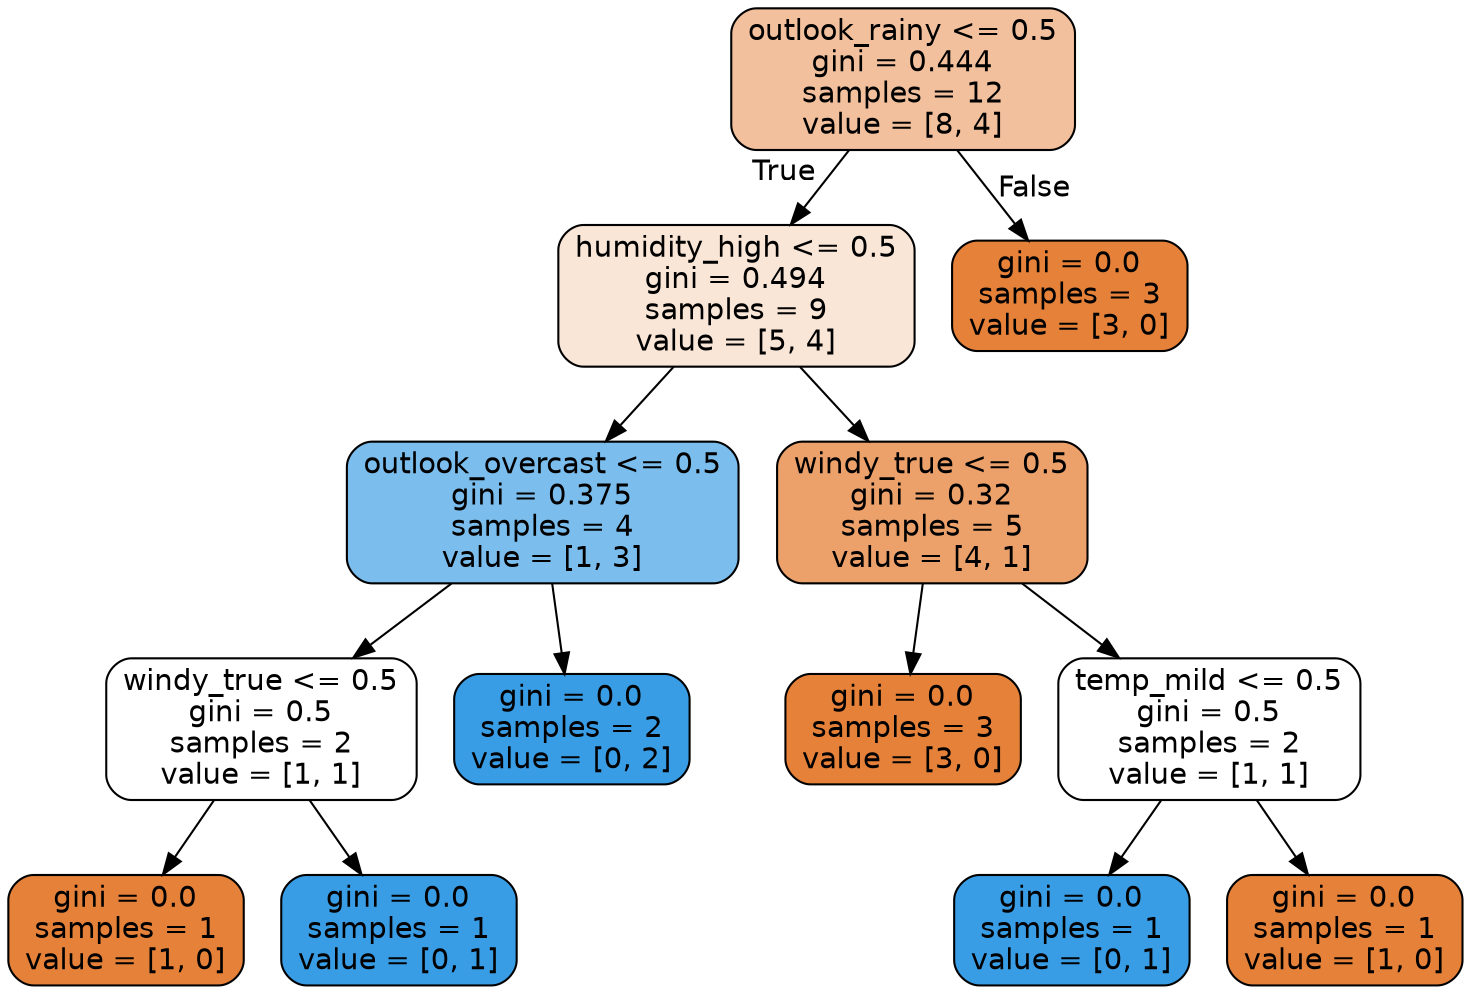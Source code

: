 digraph Tree {
node [shape=box, style="filled, rounded", color="black", fontname=helvetica] ;
edge [fontname=helvetica] ;
0 [label="outlook_rainy <= 0.5\ngini = 0.444\nsamples = 12\nvalue = [8, 4]", fillcolor="#f2c09c"] ;
1 [label="humidity_high <= 0.5\ngini = 0.494\nsamples = 9\nvalue = [5, 4]", fillcolor="#fae6d7"] ;
0 -> 1 [labeldistance=2.5, labelangle=45, headlabel="True"] ;
2 [label="outlook_overcast <= 0.5\ngini = 0.375\nsamples = 4\nvalue = [1, 3]", fillcolor="#7bbeee"] ;
1 -> 2 ;
3 [label="windy_true <= 0.5\ngini = 0.5\nsamples = 2\nvalue = [1, 1]", fillcolor="#ffffff"] ;
2 -> 3 ;
4 [label="gini = 0.0\nsamples = 1\nvalue = [1, 0]", fillcolor="#e58139"] ;
3 -> 4 ;
5 [label="gini = 0.0\nsamples = 1\nvalue = [0, 1]", fillcolor="#399de5"] ;
3 -> 5 ;
6 [label="gini = 0.0\nsamples = 2\nvalue = [0, 2]", fillcolor="#399de5"] ;
2 -> 6 ;
7 [label="windy_true <= 0.5\ngini = 0.32\nsamples = 5\nvalue = [4, 1]", fillcolor="#eca06a"] ;
1 -> 7 ;
8 [label="gini = 0.0\nsamples = 3\nvalue = [3, 0]", fillcolor="#e58139"] ;
7 -> 8 ;
9 [label="temp_mild <= 0.5\ngini = 0.5\nsamples = 2\nvalue = [1, 1]", fillcolor="#ffffff"] ;
7 -> 9 ;
10 [label="gini = 0.0\nsamples = 1\nvalue = [0, 1]", fillcolor="#399de5"] ;
9 -> 10 ;
11 [label="gini = 0.0\nsamples = 1\nvalue = [1, 0]", fillcolor="#e58139"] ;
9 -> 11 ;
12 [label="gini = 0.0\nsamples = 3\nvalue = [3, 0]", fillcolor="#e58139"] ;
0 -> 12 [labeldistance=2.5, labelangle=-45, headlabel="False"] ;
}